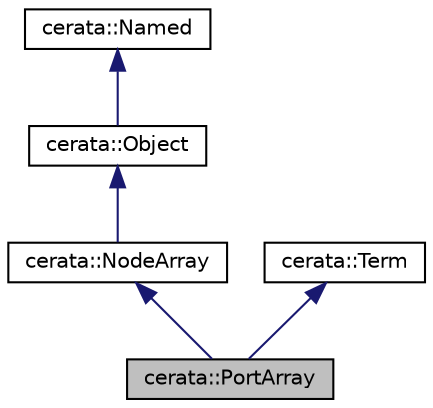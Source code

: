 digraph "cerata::PortArray"
{
 // LATEX_PDF_SIZE
  edge [fontname="Helvetica",fontsize="10",labelfontname="Helvetica",labelfontsize="10"];
  node [fontname="Helvetica",fontsize="10",shape=record];
  Node1 [label="cerata::PortArray",height=0.2,width=0.4,color="black", fillcolor="grey75", style="filled", fontcolor="black",tooltip="An array of port nodes."];
  Node2 -> Node1 [dir="back",color="midnightblue",fontsize="10",style="solid",fontname="Helvetica"];
  Node2 [label="cerata::NodeArray",height=0.2,width=0.4,color="black", fillcolor="white", style="filled",URL="$classcerata_1_1_node_array.html",tooltip="An array of nodes."];
  Node3 -> Node2 [dir="back",color="midnightblue",fontsize="10",style="solid",fontname="Helvetica"];
  Node3 [label="cerata::Object",height=0.2,width=0.4,color="black", fillcolor="white", style="filled",URL="$classcerata_1_1_object.html",tooltip="A Cerata Object on a graph."];
  Node4 -> Node3 [dir="back",color="midnightblue",fontsize="10",style="solid",fontname="Helvetica"];
  Node4 [label="cerata::Named",height=0.2,width=0.4,color="black", fillcolor="white", style="filled",URL="$structcerata_1_1_named.html",tooltip="Convenience structure for anything that is named. Names are case-sensitive."];
  Node5 -> Node1 [dir="back",color="midnightblue",fontsize="10",style="solid",fontname="Helvetica"];
  Node5 [label="cerata::Term",height=0.2,width=0.4,color="black", fillcolor="white", style="filled",URL="$classcerata_1_1_term.html",tooltip="A terminator structure to enable terminator sanity checks."];
}
